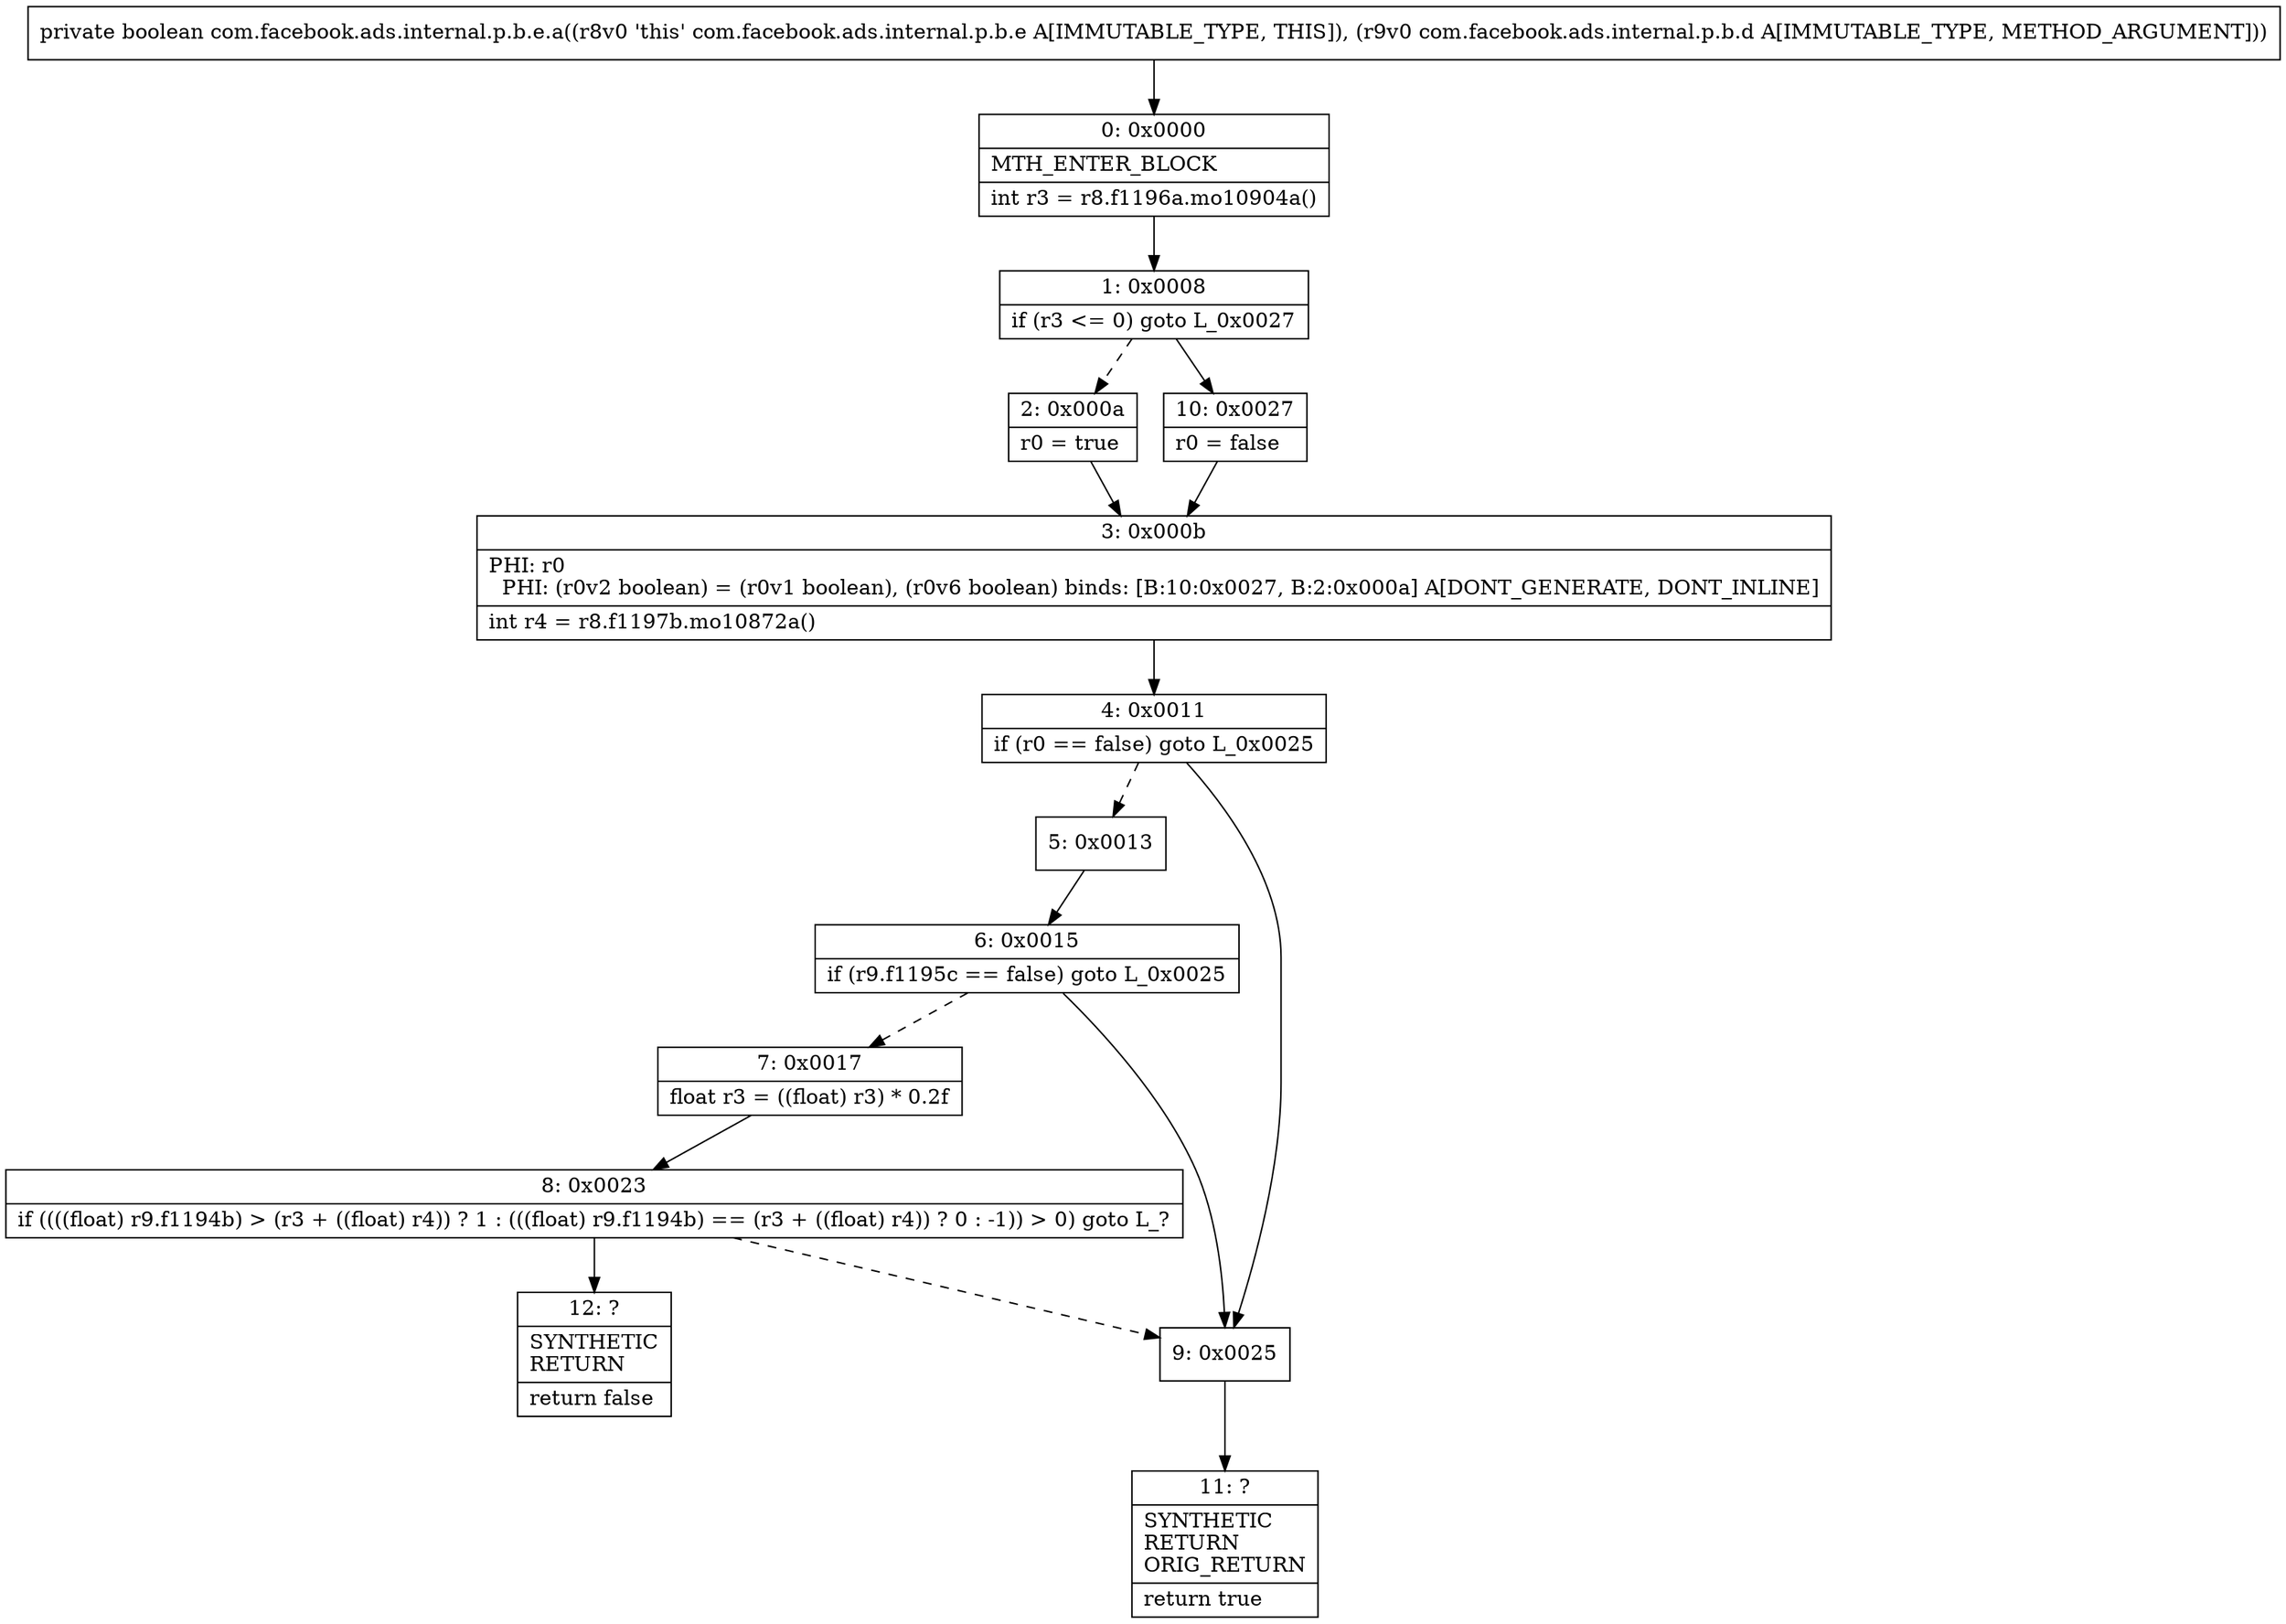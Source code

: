 digraph "CFG forcom.facebook.ads.internal.p.b.e.a(Lcom\/facebook\/ads\/internal\/p\/b\/d;)Z" {
Node_0 [shape=record,label="{0\:\ 0x0000|MTH_ENTER_BLOCK\l|int r3 = r8.f1196a.mo10904a()\l}"];
Node_1 [shape=record,label="{1\:\ 0x0008|if (r3 \<= 0) goto L_0x0027\l}"];
Node_2 [shape=record,label="{2\:\ 0x000a|r0 = true\l}"];
Node_3 [shape=record,label="{3\:\ 0x000b|PHI: r0 \l  PHI: (r0v2 boolean) = (r0v1 boolean), (r0v6 boolean) binds: [B:10:0x0027, B:2:0x000a] A[DONT_GENERATE, DONT_INLINE]\l|int r4 = r8.f1197b.mo10872a()\l}"];
Node_4 [shape=record,label="{4\:\ 0x0011|if (r0 == false) goto L_0x0025\l}"];
Node_5 [shape=record,label="{5\:\ 0x0013}"];
Node_6 [shape=record,label="{6\:\ 0x0015|if (r9.f1195c == false) goto L_0x0025\l}"];
Node_7 [shape=record,label="{7\:\ 0x0017|float r3 = ((float) r3) * 0.2f\l}"];
Node_8 [shape=record,label="{8\:\ 0x0023|if ((((float) r9.f1194b) \> (r3 + ((float) r4)) ? 1 : (((float) r9.f1194b) == (r3 + ((float) r4)) ? 0 : \-1)) \> 0) goto L_?\l}"];
Node_9 [shape=record,label="{9\:\ 0x0025}"];
Node_10 [shape=record,label="{10\:\ 0x0027|r0 = false\l}"];
Node_11 [shape=record,label="{11\:\ ?|SYNTHETIC\lRETURN\lORIG_RETURN\l|return true\l}"];
Node_12 [shape=record,label="{12\:\ ?|SYNTHETIC\lRETURN\l|return false\l}"];
MethodNode[shape=record,label="{private boolean com.facebook.ads.internal.p.b.e.a((r8v0 'this' com.facebook.ads.internal.p.b.e A[IMMUTABLE_TYPE, THIS]), (r9v0 com.facebook.ads.internal.p.b.d A[IMMUTABLE_TYPE, METHOD_ARGUMENT])) }"];
MethodNode -> Node_0;
Node_0 -> Node_1;
Node_1 -> Node_2[style=dashed];
Node_1 -> Node_10;
Node_2 -> Node_3;
Node_3 -> Node_4;
Node_4 -> Node_5[style=dashed];
Node_4 -> Node_9;
Node_5 -> Node_6;
Node_6 -> Node_7[style=dashed];
Node_6 -> Node_9;
Node_7 -> Node_8;
Node_8 -> Node_9[style=dashed];
Node_8 -> Node_12;
Node_9 -> Node_11;
Node_10 -> Node_3;
}

